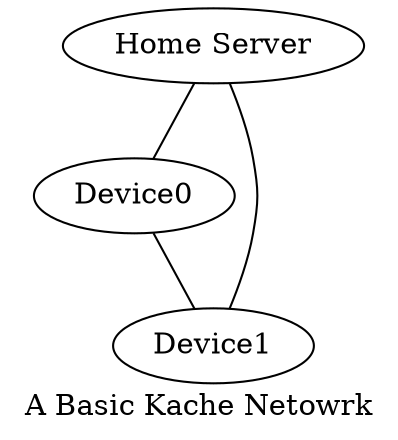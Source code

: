 graph G {
    label="A Basic Kache Netowrk";

    HomeServer [label="Home Server"];
    HomeServer -- {Device0 Device1};
    Device0 -- Device1;
}